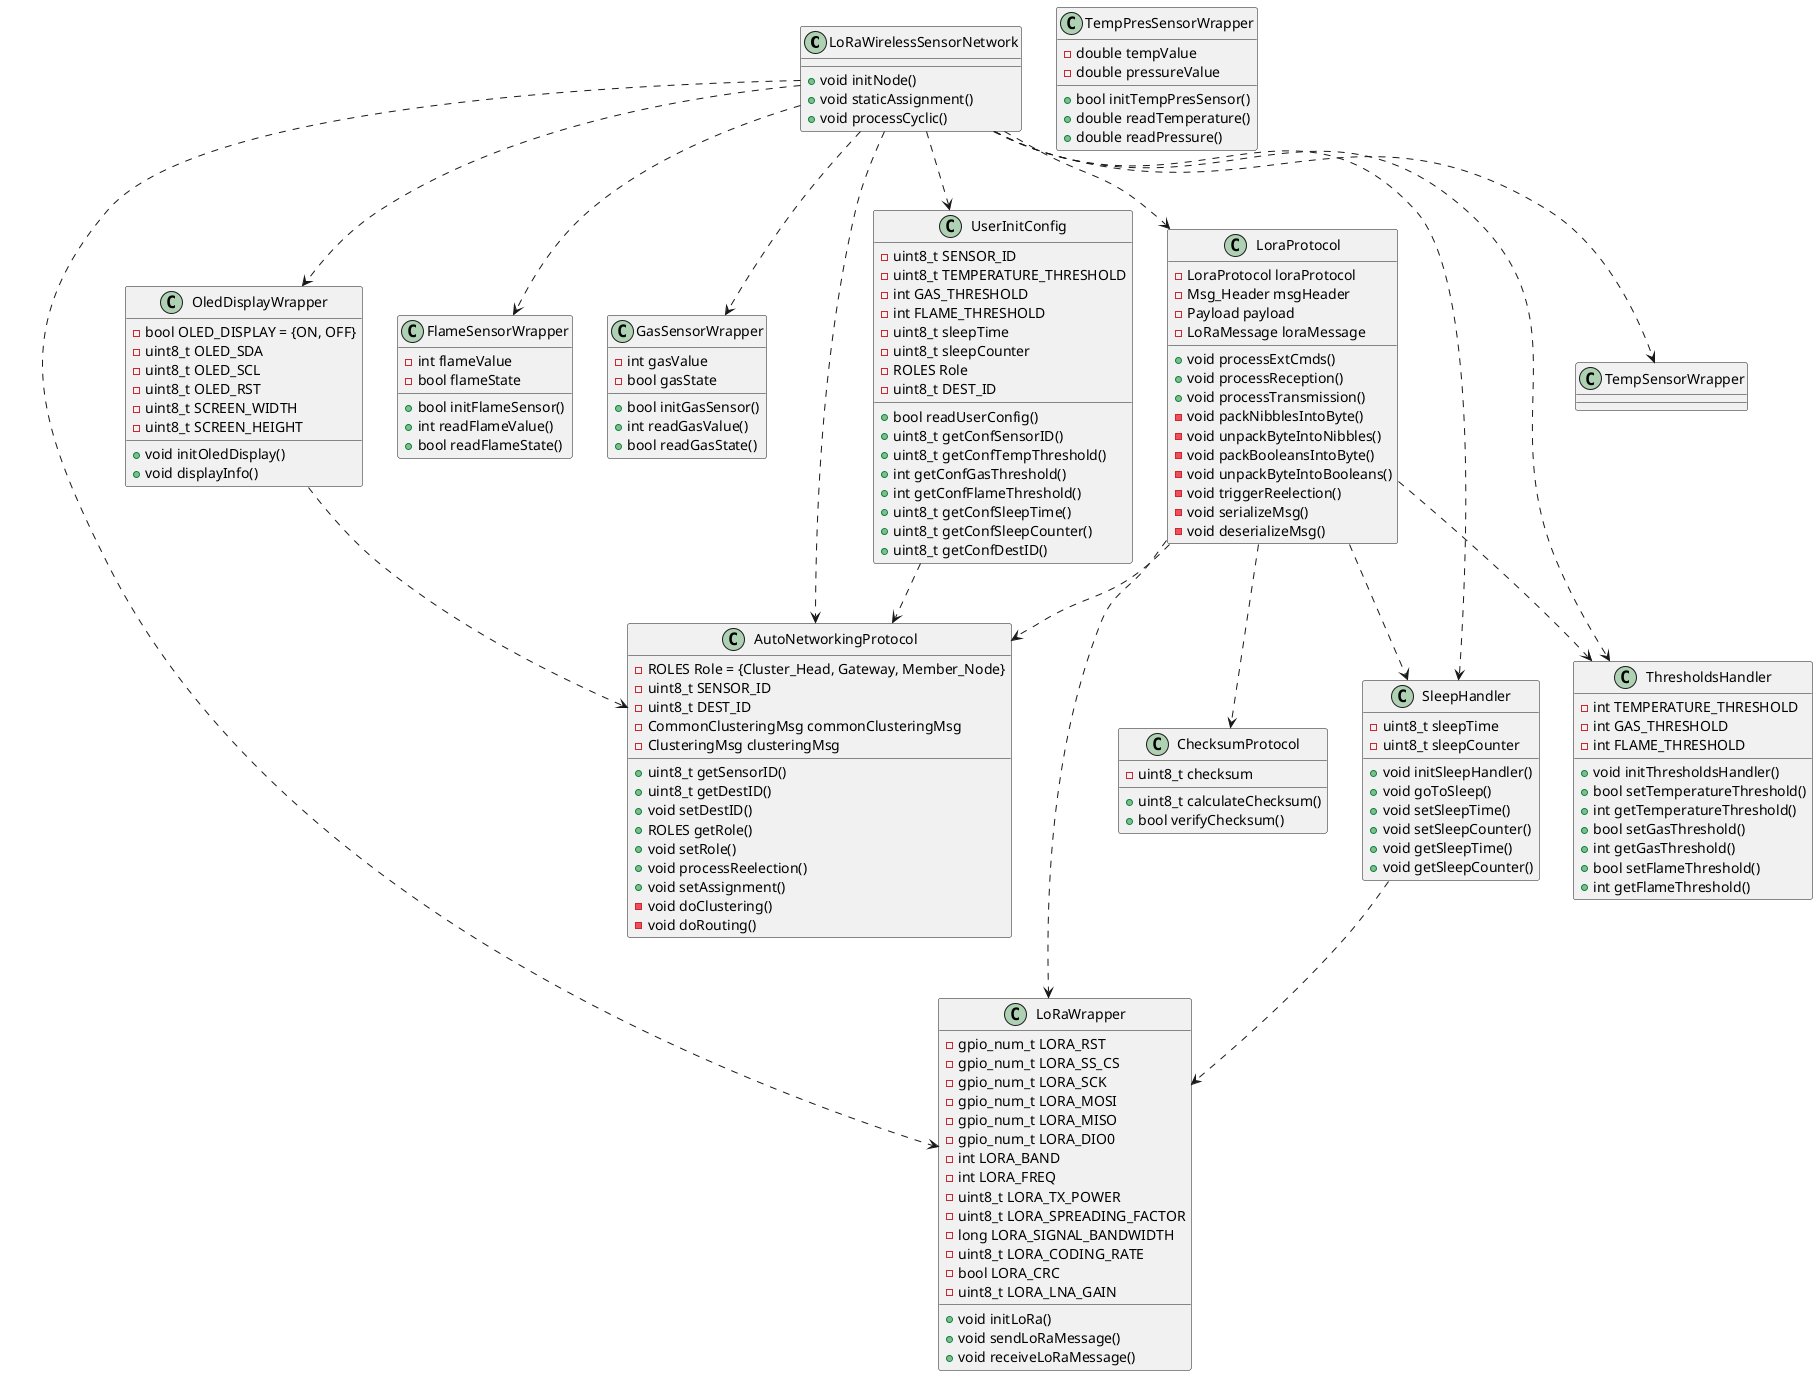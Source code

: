 @startuml
class LoRaWirelessSensorNetwork
{
    + void initNode()
    + void staticAssignment()
    + void processCyclic()
}

class OledDisplayWrapper
{
    - bool OLED_DISPLAY = {ON, OFF}
    - uint8_t OLED_SDA
    - uint8_t OLED_SCL
    - uint8_t OLED_RST
    - uint8_t SCREEN_WIDTH
    - uint8_t SCREEN_HEIGHT
    + void initOledDisplay() 
    + void displayInfo() 
}

class LoRaWrapper
{
    - gpio_num_t LORA_RST
    - gpio_num_t LORA_SS_CS
    - gpio_num_t LORA_SCK
    - gpio_num_t LORA_MOSI
    - gpio_num_t LORA_MISO
    - gpio_num_t LORA_DIO0
    - int LORA_BAND
    - int LORA_FREQ
    - uint8_t LORA_TX_POWER
    - uint8_t LORA_SPREADING_FACTOR
    - long LORA_SIGNAL_BANDWIDTH
    - uint8_t LORA_CODING_RATE
    - bool LORA_CRC
    - uint8_t LORA_LNA_GAIN
    + void initLoRa()
    + void sendLoRaMessage()
    + void receiveLoRaMessage()
}

class FlameSensorWrapper
{
    - int flameValue
    - bool flameState
    + bool initFlameSensor()
    + int readFlameValue()
    + bool readFlameState()
}

class GasSensorWrapper
{
    - int gasValue
    - bool gasState
    + bool initGasSensor()
    + int readGasValue()
    + bool readGasState()
}

class TempPresSensorWrapper
{
    - double tempValue
    - double pressureValue
    + bool initTempPresSensor()
    + double readTemperature()
    + double readPressure()
}

class LoraProtocol
{
    - LoraProtocol loraProtocol 
    - Msg_Header msgHeader
    - Payload payload
    - LoRaMessage loraMessage
    + void processExtCmds()
    + void processReception()
    + void processTransmission()
    - void packNibblesIntoByte()
    - void unpackByteIntoNibbles()
    - void packBooleansIntoByte()
    - void unpackByteIntoBooleans()
    - void triggerReelection()
    - void serializeMsg()
    - void deserializeMsg()
}

class ChecksumProtocol
{
    - uint8_t checksum
    + uint8_t calculateChecksum()
    + bool verifyChecksum()
}

class AutoNetworkingProtocol
{
    - ROLES Role = {Cluster_Head, Gateway, Member_Node}
    - uint8_t SENSOR_ID
    - uint8_t DEST_ID
    - CommonClusteringMsg commonClusteringMsg
    - ClusteringMsg clusteringMsg
    + uint8_t getSensorID()
    + uint8_t getDestID()
    + void setDestID()
    + ROLES getRole()
    + void setRole()
    + void processReelection()
    + void setAssignment()
    - void doClustering()
    - void doRouting()
}

class SleepHandler
{
    - uint8_t sleepTime
    - uint8_t sleepCounter
    + void initSleepHandler()
    + void goToSleep()
    + void setSleepTime()
    + void setSleepCounter()
    + void getSleepTime()
    + void getSleepCounter()
}

class ThresholdsHandler
{
    - int TEMPERATURE_THRESHOLD
    - int GAS_THRESHOLD
    - int FLAME_THRESHOLD
    + void initThresholdsHandler()
    + bool setTemperatureThreshold()
    + int getTemperatureThreshold()
    + bool setGasThreshold()
    + int getGasThreshold()
    + bool setFlameThreshold()
    + int getFlameThreshold()
}

class UserInitConfig
{
    - uint8_t SENSOR_ID
    - uint8_t TEMPERATURE_THRESHOLD
    - int GAS_THRESHOLD
    - int FLAME_THRESHOLD
    - uint8_t sleepTime
    - uint8_t sleepCounter
    - ROLES Role 
    - uint8_t DEST_ID
    + bool readUserConfig()
    + uint8_t getConfSensorID()
    + uint8_t getConfTempThreshold()
    + int getConfGasThreshold()
    + int getConfFlameThreshold()
    + uint8_t getConfSleepTime()
    + uint8_t getConfSleepCounter()
    + uint8_t getConfDestID()
}

LoRaWirelessSensorNetwork ..> OledDisplayWrapper
LoRaWirelessSensorNetwork ..> LoraProtocol
LoRaWirelessSensorNetwork ..> SleepHandler
LoRaWirelessSensorNetwork ..> ThresholdsHandler
LoRaWirelessSensorNetwork ..> LoRaWrapper
LoRaWirelessSensorNetwork ..> AutoNetworkingProtocol
LoRaWirelessSensorNetwork ..> FlameSensorWrapper
LoRaWirelessSensorNetwork ..> GasSensorWrapper
LoRaWirelessSensorNetwork ..> TempSensorWrapper
LoraProtocol ..> ChecksumProtocol
LoraProtocol ..> LoRaWrapper
LoraProtocol ..> AutoNetworkingProtocol
LoraProtocol ..> ThresholdsHandler
LoraProtocol ..> SleepHandler
OledDisplayWrapper..>AutoNetworkingProtocol
UserInitConfig..>AutoNetworkingProtocol
SleepHandler ..> LoRaWrapper
LoRaWirelessSensorNetwork ..>UserInitConfig

@enduml